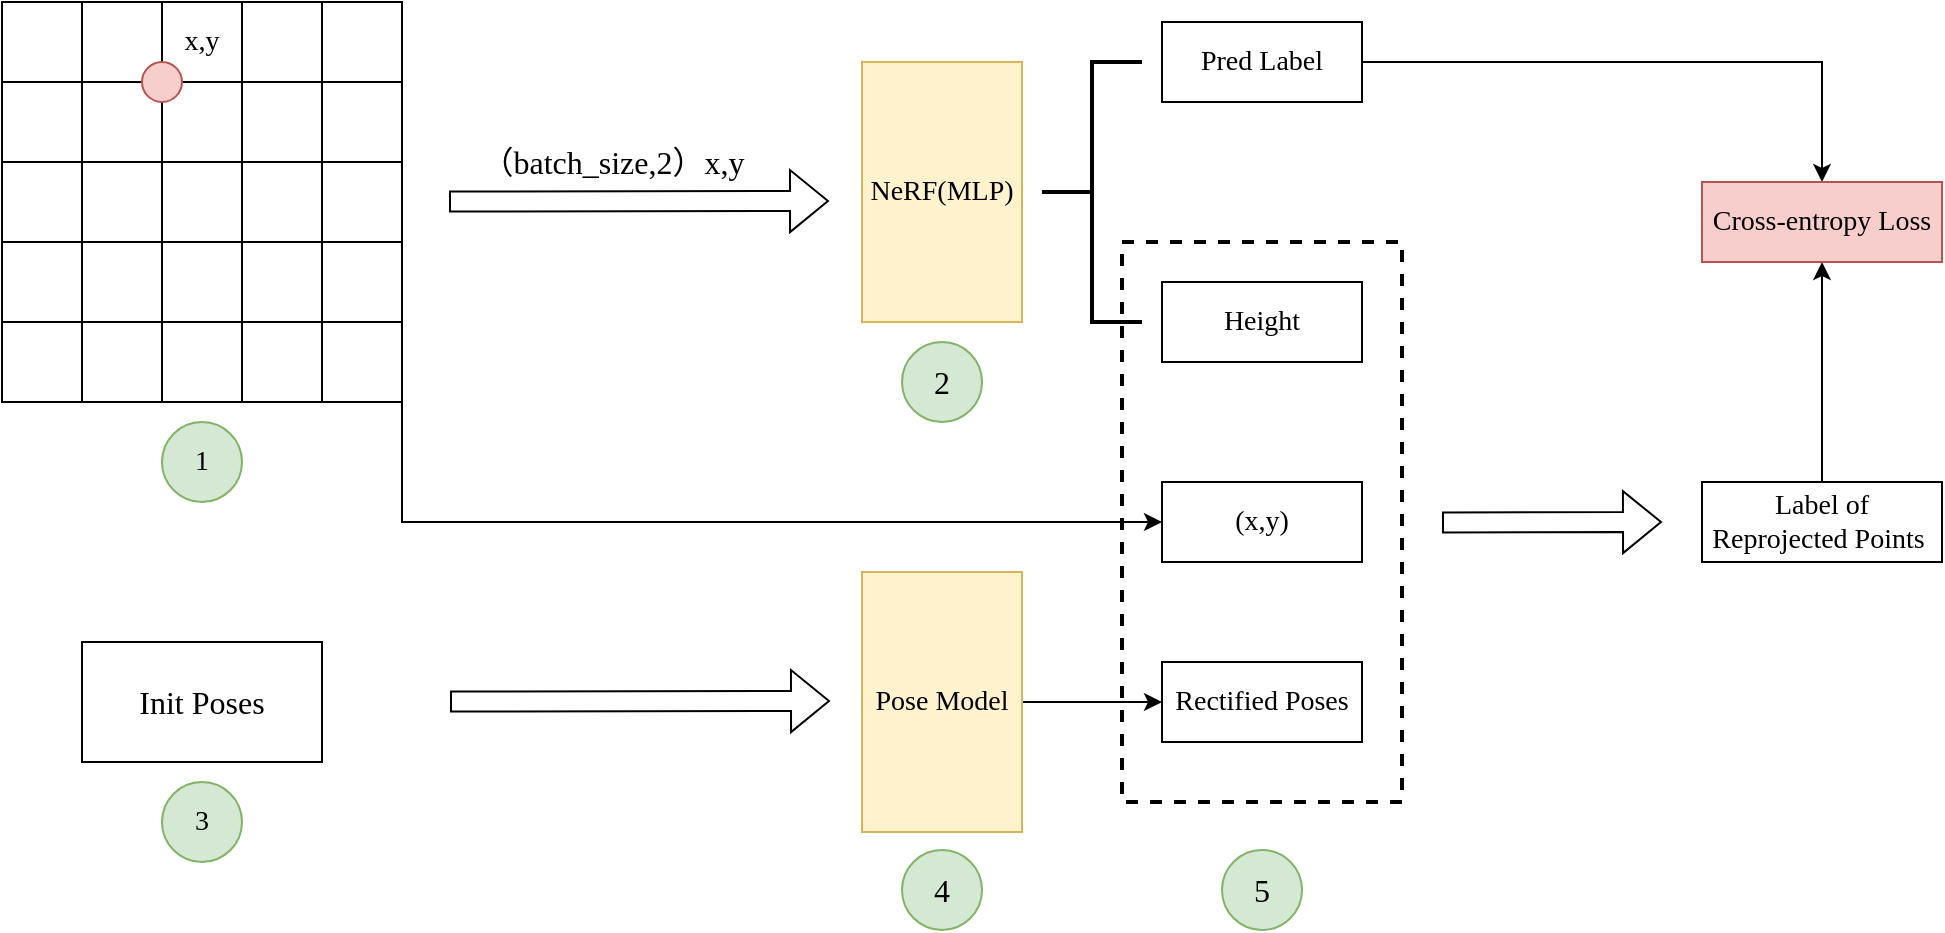 <mxfile version="16.0.0" type="github">
  <diagram id="m-VtBLD5u_IRXtYpQDEk" name="Page-1">
    <mxGraphModel dx="1483" dy="781" grid="1" gridSize="10" guides="1" tooltips="1" connect="1" arrows="1" fold="1" page="1" pageScale="1" pageWidth="827" pageHeight="1169" math="0" shadow="0">
      <root>
        <mxCell id="0" />
        <mxCell id="1" parent="0" />
        <mxCell id="M4w7VwqrzfEK45t07YQV-15" value="" style="rounded=0;whiteSpace=wrap;html=1;" parent="1" vertex="1">
          <mxGeometry y="160" width="40" height="40" as="geometry" />
        </mxCell>
        <mxCell id="M4w7VwqrzfEK45t07YQV-70" value="" style="rounded=0;whiteSpace=wrap;html=1;" parent="1" vertex="1">
          <mxGeometry x="40" y="160" width="40" height="40" as="geometry" />
        </mxCell>
        <mxCell id="M4w7VwqrzfEK45t07YQV-73" value="&lt;font face=&quot;Times New Roman&quot; style=&quot;font-size: 14px&quot;&gt;x,y&lt;/font&gt;" style="rounded=0;whiteSpace=wrap;html=1;" parent="1" vertex="1">
          <mxGeometry x="80" y="160" width="40" height="40" as="geometry" />
        </mxCell>
        <mxCell id="M4w7VwqrzfEK45t07YQV-74" value="" style="rounded=0;whiteSpace=wrap;html=1;" parent="1" vertex="1">
          <mxGeometry x="120" y="160" width="40" height="40" as="geometry" />
        </mxCell>
        <mxCell id="M4w7VwqrzfEK45t07YQV-75" value="" style="rounded=0;whiteSpace=wrap;html=1;" parent="1" vertex="1">
          <mxGeometry y="200" width="40" height="40" as="geometry" />
        </mxCell>
        <mxCell id="M4w7VwqrzfEK45t07YQV-76" value="" style="rounded=0;whiteSpace=wrap;html=1;" parent="1" vertex="1">
          <mxGeometry x="40" y="200" width="40" height="40" as="geometry" />
        </mxCell>
        <mxCell id="M4w7VwqrzfEK45t07YQV-77" value="" style="rounded=0;whiteSpace=wrap;html=1;" parent="1" vertex="1">
          <mxGeometry x="80" y="200" width="40" height="40" as="geometry" />
        </mxCell>
        <mxCell id="M4w7VwqrzfEK45t07YQV-78" value="" style="rounded=0;whiteSpace=wrap;html=1;" parent="1" vertex="1">
          <mxGeometry x="120" y="200" width="40" height="40" as="geometry" />
        </mxCell>
        <mxCell id="M4w7VwqrzfEK45t07YQV-79" value="" style="rounded=0;whiteSpace=wrap;html=1;" parent="1" vertex="1">
          <mxGeometry y="240" width="40" height="40" as="geometry" />
        </mxCell>
        <mxCell id="M4w7VwqrzfEK45t07YQV-80" value="" style="rounded=0;whiteSpace=wrap;html=1;" parent="1" vertex="1">
          <mxGeometry x="40" y="240" width="40" height="40" as="geometry" />
        </mxCell>
        <mxCell id="M4w7VwqrzfEK45t07YQV-81" value="" style="rounded=0;whiteSpace=wrap;html=1;" parent="1" vertex="1">
          <mxGeometry x="80" y="240" width="40" height="40" as="geometry" />
        </mxCell>
        <mxCell id="M4w7VwqrzfEK45t07YQV-82" value="" style="rounded=0;whiteSpace=wrap;html=1;" parent="1" vertex="1">
          <mxGeometry x="120" y="240" width="40" height="40" as="geometry" />
        </mxCell>
        <mxCell id="M4w7VwqrzfEK45t07YQV-83" value="" style="rounded=0;whiteSpace=wrap;html=1;" parent="1" vertex="1">
          <mxGeometry y="280" width="40" height="40" as="geometry" />
        </mxCell>
        <mxCell id="M4w7VwqrzfEK45t07YQV-84" value="" style="rounded=0;whiteSpace=wrap;html=1;" parent="1" vertex="1">
          <mxGeometry x="40" y="280" width="40" height="40" as="geometry" />
        </mxCell>
        <mxCell id="M4w7VwqrzfEK45t07YQV-85" value="" style="rounded=0;whiteSpace=wrap;html=1;" parent="1" vertex="1">
          <mxGeometry x="80" y="280" width="40" height="40" as="geometry" />
        </mxCell>
        <mxCell id="M4w7VwqrzfEK45t07YQV-86" value="" style="rounded=0;whiteSpace=wrap;html=1;" parent="1" vertex="1">
          <mxGeometry x="120" y="280" width="40" height="40" as="geometry" />
        </mxCell>
        <mxCell id="M4w7VwqrzfEK45t07YQV-87" value="" style="rounded=0;whiteSpace=wrap;html=1;" parent="1" vertex="1">
          <mxGeometry y="320" width="40" height="40" as="geometry" />
        </mxCell>
        <mxCell id="M4w7VwqrzfEK45t07YQV-88" value="" style="rounded=0;whiteSpace=wrap;html=1;" parent="1" vertex="1">
          <mxGeometry x="40" y="320" width="40" height="40" as="geometry" />
        </mxCell>
        <mxCell id="M4w7VwqrzfEK45t07YQV-89" value="" style="rounded=0;whiteSpace=wrap;html=1;" parent="1" vertex="1">
          <mxGeometry x="80" y="320" width="40" height="40" as="geometry" />
        </mxCell>
        <mxCell id="M4w7VwqrzfEK45t07YQV-90" value="" style="rounded=0;whiteSpace=wrap;html=1;" parent="1" vertex="1">
          <mxGeometry x="120" y="320" width="40" height="40" as="geometry" />
        </mxCell>
        <mxCell id="M4w7VwqrzfEK45t07YQV-91" value="" style="rounded=0;whiteSpace=wrap;html=1;" parent="1" vertex="1">
          <mxGeometry x="160" y="160" width="40" height="40" as="geometry" />
        </mxCell>
        <mxCell id="M4w7VwqrzfEK45t07YQV-92" value="" style="rounded=0;whiteSpace=wrap;html=1;" parent="1" vertex="1">
          <mxGeometry x="160" y="200" width="40" height="40" as="geometry" />
        </mxCell>
        <mxCell id="M4w7VwqrzfEK45t07YQV-93" value="" style="rounded=0;whiteSpace=wrap;html=1;" parent="1" vertex="1">
          <mxGeometry x="160" y="280" width="40" height="40" as="geometry" />
        </mxCell>
        <mxCell id="M4w7VwqrzfEK45t07YQV-94" value="" style="rounded=0;whiteSpace=wrap;html=1;" parent="1" vertex="1">
          <mxGeometry x="160" y="240" width="40" height="40" as="geometry" />
        </mxCell>
        <mxCell id="M4w7VwqrzfEK45t07YQV-106" style="edgeStyle=orthogonalEdgeStyle;rounded=0;orthogonalLoop=1;jettySize=auto;html=1;exitX=1;exitY=1;exitDx=0;exitDy=0;entryX=0;entryY=0.5;entryDx=0;entryDy=0;fontFamily=Times New Roman;fontSize=14;" parent="1" source="M4w7VwqrzfEK45t07YQV-95" target="M4w7VwqrzfEK45t07YQV-105" edge="1">
          <mxGeometry relative="1" as="geometry" />
        </mxCell>
        <mxCell id="M4w7VwqrzfEK45t07YQV-95" value="" style="rounded=0;whiteSpace=wrap;html=1;" parent="1" vertex="1">
          <mxGeometry x="160" y="320" width="40" height="40" as="geometry" />
        </mxCell>
        <mxCell id="M4w7VwqrzfEK45t07YQV-69" value="" style="ellipse;whiteSpace=wrap;html=1;aspect=fixed;fillColor=#f8cecc;strokeColor=#b85450;" parent="1" vertex="1">
          <mxGeometry x="70" y="190" width="20" height="20" as="geometry" />
        </mxCell>
        <mxCell id="M4w7VwqrzfEK45t07YQV-99" value="" style="shape=flexArrow;endArrow=classic;html=1;rounded=0;fontFamily=Times New Roman;fontSize=14;" parent="1" edge="1">
          <mxGeometry width="50" height="50" relative="1" as="geometry">
            <mxPoint x="223.5" y="259.79" as="sourcePoint" />
            <mxPoint x="413.5" y="259.5" as="targetPoint" />
          </mxGeometry>
        </mxCell>
        <mxCell id="M4w7VwqrzfEK45t07YQV-101" value="NeRF(MLP)" style="rounded=0;whiteSpace=wrap;html=1;fontFamily=Times New Roman;fontSize=14;fillColor=#fff2cc;strokeColor=#d6b656;" parent="1" vertex="1">
          <mxGeometry x="430" y="190" width="80" height="130" as="geometry" />
        </mxCell>
        <mxCell id="M4w7VwqrzfEK45t07YQV-102" value="" style="strokeWidth=2;html=1;shape=mxgraph.flowchart.annotation_2;align=left;labelPosition=right;pointerEvents=1;fontFamily=Times New Roman;fontSize=14;" parent="1" vertex="1">
          <mxGeometry x="520" y="190" width="50" height="130" as="geometry" />
        </mxCell>
        <mxCell id="M4w7VwqrzfEK45t07YQV-123" style="edgeStyle=orthogonalEdgeStyle;rounded=0;orthogonalLoop=1;jettySize=auto;html=1;entryX=0.5;entryY=0;entryDx=0;entryDy=0;fontFamily=Times New Roman;fontSize=16;fontColor=#000000;" parent="1" source="M4w7VwqrzfEK45t07YQV-103" target="M4w7VwqrzfEK45t07YQV-122" edge="1">
          <mxGeometry relative="1" as="geometry" />
        </mxCell>
        <mxCell id="M4w7VwqrzfEK45t07YQV-103" value="Pred Label" style="rounded=0;whiteSpace=wrap;html=1;fontFamily=Times New Roman;fontSize=14;" parent="1" vertex="1">
          <mxGeometry x="580" y="170" width="100" height="40" as="geometry" />
        </mxCell>
        <mxCell id="M4w7VwqrzfEK45t07YQV-104" value="Height" style="rounded=0;whiteSpace=wrap;html=1;fontFamily=Times New Roman;fontSize=14;" parent="1" vertex="1">
          <mxGeometry x="580" y="300" width="100" height="40" as="geometry" />
        </mxCell>
        <mxCell id="M4w7VwqrzfEK45t07YQV-105" value="(x,y)" style="rounded=0;whiteSpace=wrap;html=1;fontFamily=Times New Roman;fontSize=14;" parent="1" vertex="1">
          <mxGeometry x="580" y="400" width="100" height="40" as="geometry" />
        </mxCell>
        <mxCell id="M4w7VwqrzfEK45t07YQV-110" value="1" style="ellipse;whiteSpace=wrap;html=1;aspect=fixed;fontFamily=Times New Roman;fontSize=14;fillColor=#d5e8d4;strokeColor=#82b366;" parent="1" vertex="1">
          <mxGeometry x="80" y="370" width="40" height="40" as="geometry" />
        </mxCell>
        <mxCell id="M4w7VwqrzfEK45t07YQV-111" value="&lt;font color=&quot;#000000&quot;&gt;（batch_size,2）x,y&lt;/font&gt;" style="text;html=1;align=center;verticalAlign=middle;resizable=0;points=[];autosize=1;strokeColor=none;fillColor=none;fontSize=16;fontFamily=Times New Roman;fontColor=#F8CECC;" parent="1" vertex="1">
          <mxGeometry x="230" y="230" width="150" height="20" as="geometry" />
        </mxCell>
        <mxCell id="M4w7VwqrzfEK45t07YQV-112" value="2" style="ellipse;whiteSpace=wrap;html=1;aspect=fixed;fontFamily=Times New Roman;fontSize=16;fillColor=#d5e8d4;strokeColor=#82b366;" parent="1" vertex="1">
          <mxGeometry x="450" y="330" width="40" height="40" as="geometry" />
        </mxCell>
        <mxCell id="M4w7VwqrzfEK45t07YQV-114" value="Init Poses" style="rounded=0;whiteSpace=wrap;html=1;fontFamily=Times New Roman;fontSize=16;fontColor=#000000;" parent="1" vertex="1">
          <mxGeometry x="40" y="480" width="120" height="60" as="geometry" />
        </mxCell>
        <mxCell id="M4w7VwqrzfEK45t07YQV-115" value="" style="shape=flexArrow;endArrow=classic;html=1;rounded=0;fontFamily=Times New Roman;fontSize=14;" parent="1" edge="1">
          <mxGeometry width="50" height="50" relative="1" as="geometry">
            <mxPoint x="224" y="509.79" as="sourcePoint" />
            <mxPoint x="414" y="509.5" as="targetPoint" />
          </mxGeometry>
        </mxCell>
        <mxCell id="M4w7VwqrzfEK45t07YQV-118" style="edgeStyle=orthogonalEdgeStyle;rounded=0;orthogonalLoop=1;jettySize=auto;html=1;exitX=1;exitY=0.5;exitDx=0;exitDy=0;entryX=0;entryY=0.5;entryDx=0;entryDy=0;fontFamily=Times New Roman;fontSize=16;fontColor=#000000;" parent="1" source="M4w7VwqrzfEK45t07YQV-116" target="M4w7VwqrzfEK45t07YQV-117" edge="1">
          <mxGeometry relative="1" as="geometry" />
        </mxCell>
        <mxCell id="M4w7VwqrzfEK45t07YQV-116" value="Pose Model" style="rounded=0;whiteSpace=wrap;html=1;fontFamily=Times New Roman;fontSize=14;fillColor=#fff2cc;strokeColor=#d6b656;" parent="1" vertex="1">
          <mxGeometry x="430" y="445" width="80" height="130" as="geometry" />
        </mxCell>
        <mxCell id="M4w7VwqrzfEK45t07YQV-117" value="Rectified Poses" style="rounded=0;whiteSpace=wrap;html=1;fontFamily=Times New Roman;fontSize=14;" parent="1" vertex="1">
          <mxGeometry x="580" y="490" width="100" height="40" as="geometry" />
        </mxCell>
        <mxCell id="M4w7VwqrzfEK45t07YQV-119" value="" style="rounded=0;whiteSpace=wrap;html=1;fontFamily=Times New Roman;fontSize=16;fontColor=#000000;fillColor=none;dashed=1;strokeWidth=2;" parent="1" vertex="1">
          <mxGeometry x="560" y="280" width="140" height="280" as="geometry" />
        </mxCell>
        <mxCell id="M4w7VwqrzfEK45t07YQV-120" value="" style="shape=flexArrow;endArrow=classic;html=1;rounded=0;fontFamily=Times New Roman;fontSize=14;" parent="1" edge="1">
          <mxGeometry width="50" height="50" relative="1" as="geometry">
            <mxPoint x="720" y="420.29" as="sourcePoint" />
            <mxPoint x="830" y="420" as="targetPoint" />
          </mxGeometry>
        </mxCell>
        <mxCell id="M4w7VwqrzfEK45t07YQV-124" style="edgeStyle=orthogonalEdgeStyle;rounded=0;orthogonalLoop=1;jettySize=auto;html=1;exitX=0.5;exitY=0;exitDx=0;exitDy=0;entryX=0.5;entryY=1;entryDx=0;entryDy=0;fontFamily=Times New Roman;fontSize=16;fontColor=#000000;" parent="1" source="M4w7VwqrzfEK45t07YQV-121" target="M4w7VwqrzfEK45t07YQV-122" edge="1">
          <mxGeometry relative="1" as="geometry" />
        </mxCell>
        <mxCell id="M4w7VwqrzfEK45t07YQV-121" value="Label of Reprojected Points&lt;span style=&quot;white-space: pre&quot;&gt;	&lt;/span&gt;" style="rounded=0;whiteSpace=wrap;html=1;fontFamily=Times New Roman;fontSize=14;" parent="1" vertex="1">
          <mxGeometry x="850" y="400" width="120" height="40" as="geometry" />
        </mxCell>
        <mxCell id="M4w7VwqrzfEK45t07YQV-122" value="Cross-entropy Loss" style="rounded=0;whiteSpace=wrap;html=1;fontFamily=Times New Roman;fontSize=14;fillColor=#f8cecc;strokeColor=#b85450;" parent="1" vertex="1">
          <mxGeometry x="850" y="250" width="120" height="40" as="geometry" />
        </mxCell>
        <mxCell id="M4w7VwqrzfEK45t07YQV-125" value="3" style="ellipse;whiteSpace=wrap;html=1;aspect=fixed;fontFamily=Times New Roman;fontSize=14;fillColor=#d5e8d4;strokeColor=#82b366;" parent="1" vertex="1">
          <mxGeometry x="80" y="550" width="40" height="40" as="geometry" />
        </mxCell>
        <mxCell id="M4w7VwqrzfEK45t07YQV-126" value="4" style="ellipse;whiteSpace=wrap;html=1;aspect=fixed;fontFamily=Times New Roman;fontSize=16;fillColor=#d5e8d4;strokeColor=#82b366;" parent="1" vertex="1">
          <mxGeometry x="450" y="584" width="40" height="40" as="geometry" />
        </mxCell>
        <mxCell id="M4w7VwqrzfEK45t07YQV-127" value="5" style="ellipse;whiteSpace=wrap;html=1;aspect=fixed;fontFamily=Times New Roman;fontSize=16;fillColor=#d5e8d4;strokeColor=#82b366;" parent="1" vertex="1">
          <mxGeometry x="610" y="584" width="40" height="40" as="geometry" />
        </mxCell>
      </root>
    </mxGraphModel>
  </diagram>
</mxfile>
